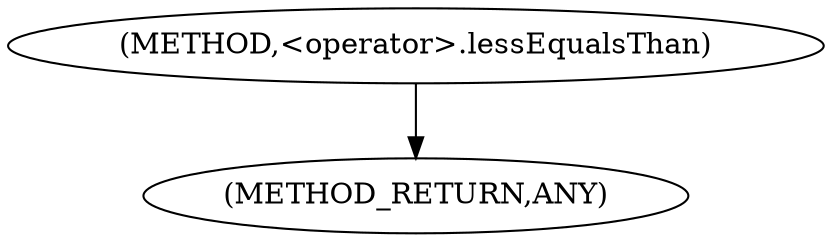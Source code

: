 digraph "&lt;operator&gt;.lessEqualsThan" {  
"99928" [label = <(METHOD,&lt;operator&gt;.lessEqualsThan)> ]
"99931" [label = <(METHOD_RETURN,ANY)> ]
  "99928" -> "99931" 
}
